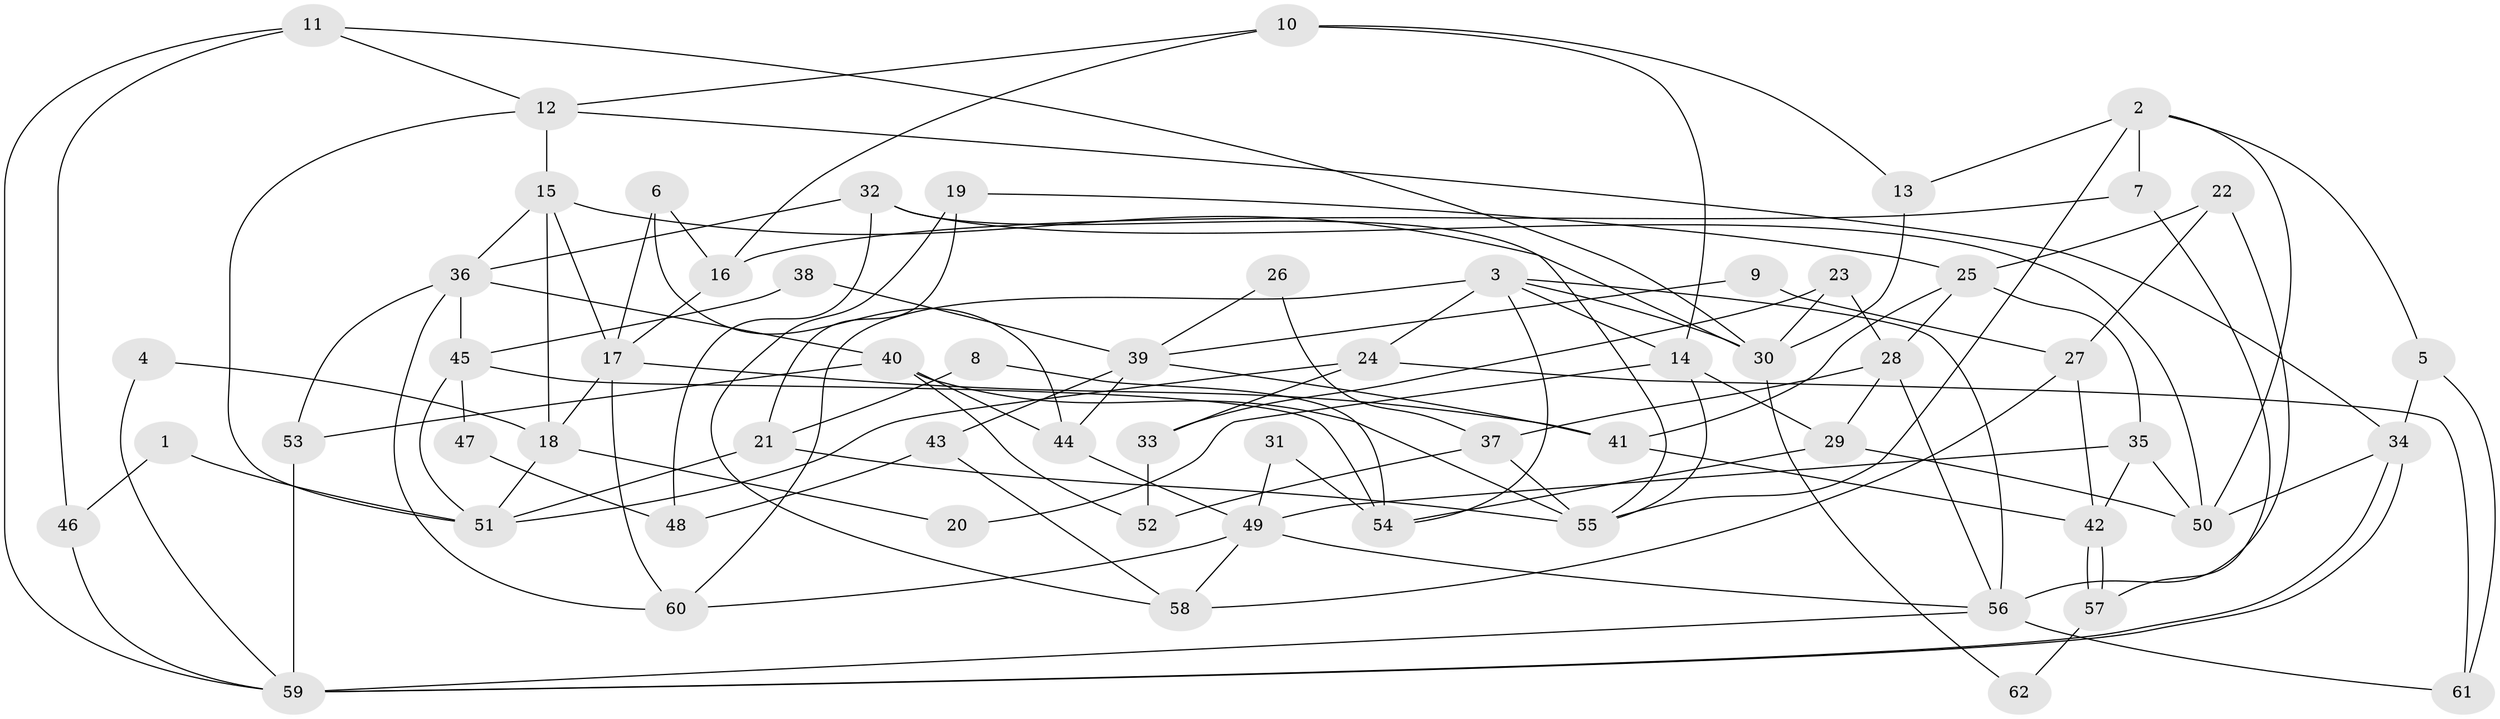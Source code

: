 // Generated by graph-tools (version 1.1) at 2025/50/03/09/25 04:50:52]
// undirected, 62 vertices, 124 edges
graph export_dot {
graph [start="1"]
  node [color=gray90,style=filled];
  1;
  2;
  3;
  4;
  5;
  6;
  7;
  8;
  9;
  10;
  11;
  12;
  13;
  14;
  15;
  16;
  17;
  18;
  19;
  20;
  21;
  22;
  23;
  24;
  25;
  26;
  27;
  28;
  29;
  30;
  31;
  32;
  33;
  34;
  35;
  36;
  37;
  38;
  39;
  40;
  41;
  42;
  43;
  44;
  45;
  46;
  47;
  48;
  49;
  50;
  51;
  52;
  53;
  54;
  55;
  56;
  57;
  58;
  59;
  60;
  61;
  62;
  1 -- 51;
  1 -- 46;
  2 -- 50;
  2 -- 5;
  2 -- 7;
  2 -- 13;
  2 -- 55;
  3 -- 56;
  3 -- 14;
  3 -- 24;
  3 -- 30;
  3 -- 54;
  3 -- 60;
  4 -- 59;
  4 -- 18;
  5 -- 61;
  5 -- 34;
  6 -- 16;
  6 -- 44;
  6 -- 17;
  7 -- 16;
  7 -- 57;
  8 -- 21;
  8 -- 54;
  9 -- 39;
  9 -- 27;
  10 -- 14;
  10 -- 13;
  10 -- 12;
  10 -- 16;
  11 -- 30;
  11 -- 12;
  11 -- 46;
  11 -- 59;
  12 -- 34;
  12 -- 15;
  12 -- 51;
  13 -- 30;
  14 -- 55;
  14 -- 29;
  14 -- 20;
  15 -- 36;
  15 -- 17;
  15 -- 18;
  15 -- 30;
  16 -- 17;
  17 -- 18;
  17 -- 41;
  17 -- 60;
  18 -- 20;
  18 -- 51;
  19 -- 25;
  19 -- 21;
  19 -- 58;
  21 -- 55;
  21 -- 51;
  22 -- 25;
  22 -- 27;
  22 -- 56;
  23 -- 33;
  23 -- 30;
  23 -- 28;
  24 -- 51;
  24 -- 33;
  24 -- 61;
  25 -- 28;
  25 -- 35;
  25 -- 41;
  26 -- 37;
  26 -- 39;
  27 -- 58;
  27 -- 42;
  28 -- 56;
  28 -- 29;
  28 -- 37;
  29 -- 54;
  29 -- 50;
  30 -- 62;
  31 -- 49;
  31 -- 54;
  32 -- 55;
  32 -- 50;
  32 -- 36;
  32 -- 48;
  33 -- 52;
  34 -- 59;
  34 -- 59;
  34 -- 50;
  35 -- 49;
  35 -- 42;
  35 -- 50;
  36 -- 60;
  36 -- 40;
  36 -- 45;
  36 -- 53;
  37 -- 55;
  37 -- 52;
  38 -- 45;
  38 -- 39;
  39 -- 44;
  39 -- 41;
  39 -- 43;
  40 -- 53;
  40 -- 44;
  40 -- 52;
  40 -- 55;
  41 -- 42;
  42 -- 57;
  42 -- 57;
  43 -- 58;
  43 -- 48;
  44 -- 49;
  45 -- 51;
  45 -- 47;
  45 -- 54;
  46 -- 59;
  47 -- 48;
  49 -- 60;
  49 -- 56;
  49 -- 58;
  53 -- 59;
  56 -- 59;
  56 -- 61;
  57 -- 62;
}
